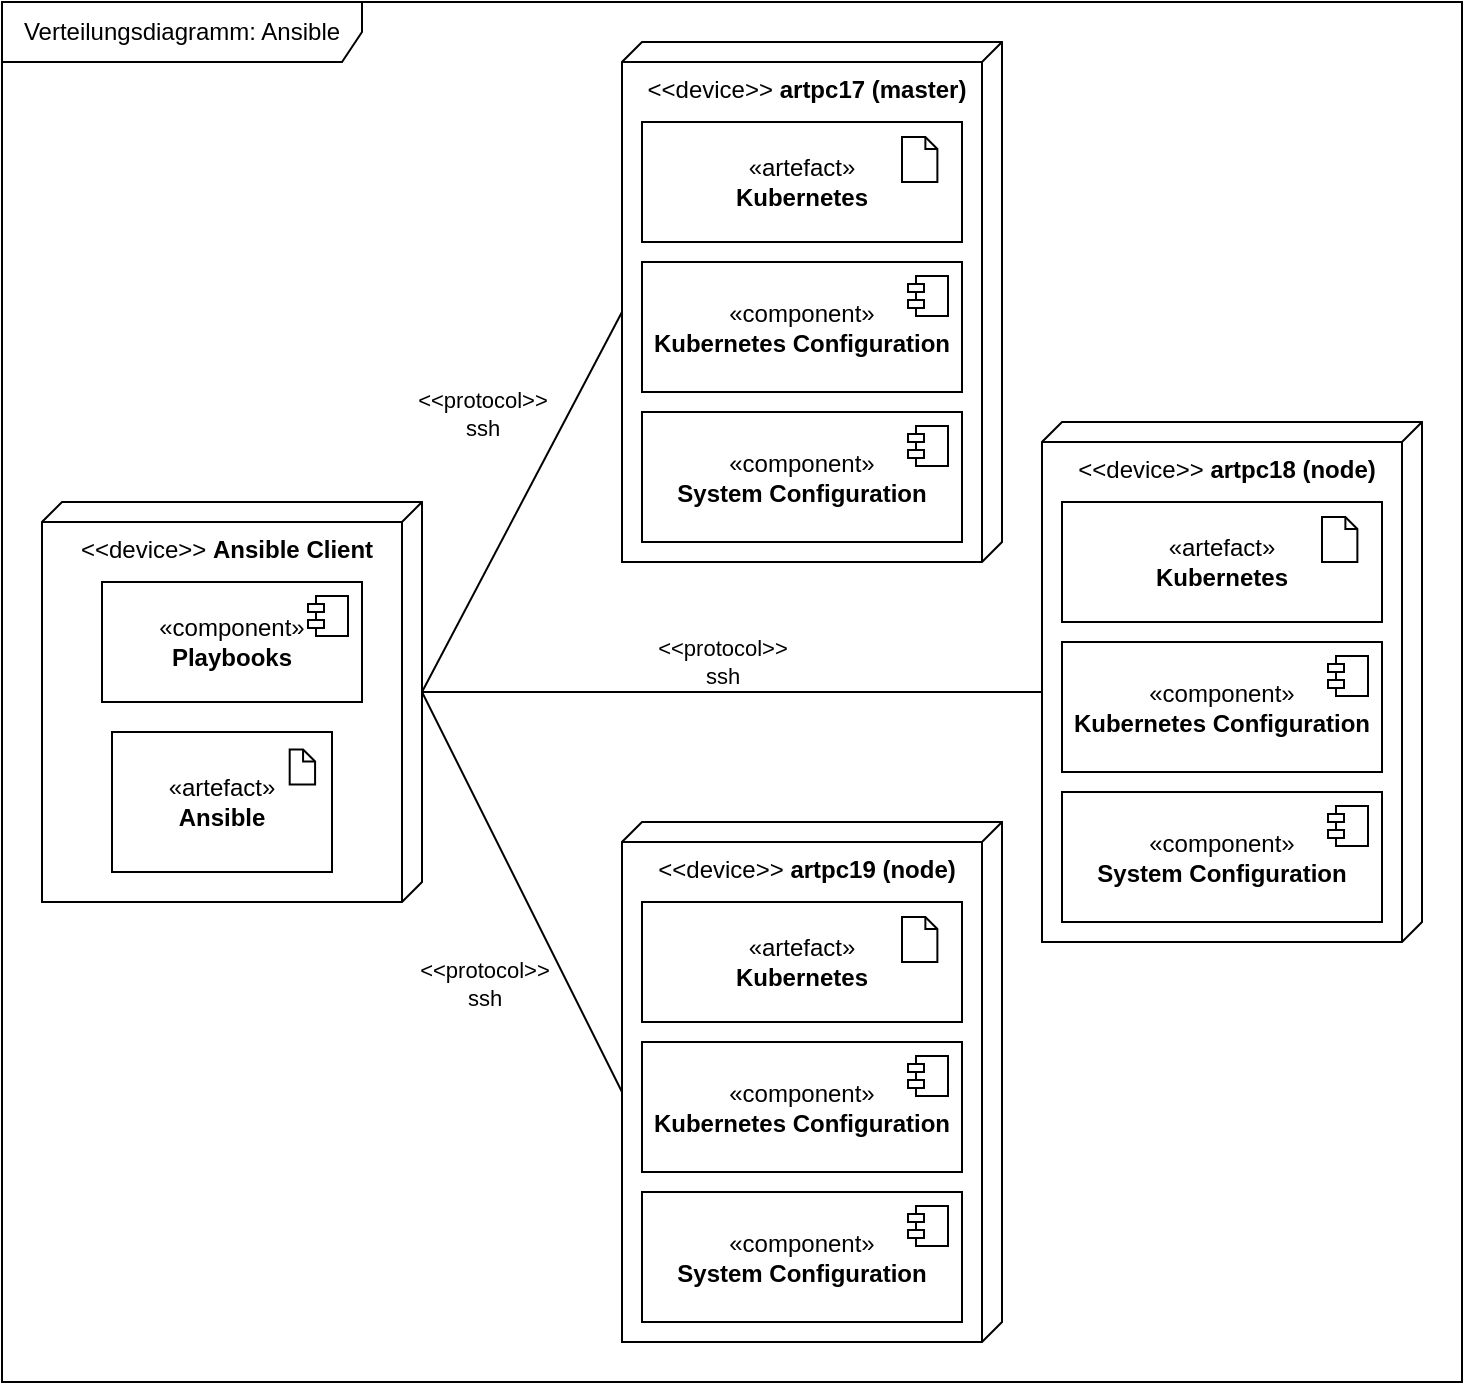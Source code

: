 <mxfile version="24.5.2" type="github">
  <diagram name="Seite-1" id="Og4ClNEy-E3zu0bA_nxo">
    <mxGraphModel dx="1663" dy="682" grid="1" gridSize="10" guides="1" tooltips="1" connect="1" arrows="1" fold="1" page="1" pageScale="1" pageWidth="827" pageHeight="1169" math="0" shadow="0">
      <root>
        <mxCell id="0" />
        <mxCell id="1" parent="0" />
        <mxCell id="W81J2JQ0MfVwSuoms129-17" style="rounded=0;orthogonalLoop=1;jettySize=auto;html=1;exitX=0;exitY=0;exitDx=95;exitDy=0;exitPerimeter=0;entryX=0;entryY=0;entryDx=135;entryDy=190;entryPerimeter=0;endArrow=none;endFill=0;" parent="1" target="W81J2JQ0MfVwSuoms129-16" edge="1" source="W81J2JQ0MfVwSuoms129-56">
          <mxGeometry relative="1" as="geometry">
            <mxPoint x="300" y="305" as="sourcePoint" />
          </mxGeometry>
        </mxCell>
        <mxCell id="W81J2JQ0MfVwSuoms129-21" value="&amp;lt;&amp;lt;protocol&amp;gt;&amp;gt;&lt;br&gt;ssh" style="edgeLabel;html=1;align=center;verticalAlign=middle;resizable=0;points=[];" parent="W81J2JQ0MfVwSuoms129-17" vertex="1" connectable="0">
          <mxGeometry x="0.06" y="4" relative="1" as="geometry">
            <mxPoint x="-26" y="42" as="offset" />
          </mxGeometry>
        </mxCell>
        <mxCell id="W81J2JQ0MfVwSuoms129-18" value="&amp;lt;&amp;lt;protocol&amp;gt;&amp;gt;&lt;br&gt;ssh" style="rounded=0;orthogonalLoop=1;jettySize=auto;html=1;exitX=0;exitY=0;exitDx=95;exitDy=0;exitPerimeter=0;entryX=0;entryY=0;entryDx=135;entryDy=190;entryPerimeter=0;endArrow=none;endFill=0;" parent="1" target="W81J2JQ0MfVwSuoms129-37" edge="1" source="W81J2JQ0MfVwSuoms129-56">
          <mxGeometry x="-0.032" y="15" relative="1" as="geometry">
            <mxPoint x="300" y="305" as="sourcePoint" />
            <mxPoint x="480" y="300" as="targetPoint" />
            <mxPoint as="offset" />
          </mxGeometry>
        </mxCell>
        <mxCell id="W81J2JQ0MfVwSuoms129-19" style="rounded=0;orthogonalLoop=1;jettySize=auto;html=1;exitX=0;exitY=0;exitDx=95;exitDy=0;exitPerimeter=0;entryX=0;entryY=0;entryDx=135;entryDy=190;entryPerimeter=0;endArrow=none;endFill=0;" parent="1" target="W81J2JQ0MfVwSuoms129-47" edge="1" source="W81J2JQ0MfVwSuoms129-56">
          <mxGeometry relative="1" as="geometry">
            <mxPoint x="300" y="305" as="sourcePoint" />
            <mxPoint x="480" y="120" as="targetPoint" />
          </mxGeometry>
        </mxCell>
        <mxCell id="W81J2JQ0MfVwSuoms129-20" value="&amp;lt;&amp;lt;protocol&amp;gt;&amp;gt;&lt;br&gt;ssh" style="edgeLabel;html=1;align=center;verticalAlign=middle;resizable=0;points=[];" parent="W81J2JQ0MfVwSuoms129-19" vertex="1" connectable="0">
          <mxGeometry x="0.134" relative="1" as="geometry">
            <mxPoint x="-27" y="-32" as="offset" />
          </mxGeometry>
        </mxCell>
        <mxCell id="W81J2JQ0MfVwSuoms129-35" value="" style="group" parent="1" vertex="1" connectable="0">
          <mxGeometry x="400" y="420" width="190" height="260" as="geometry" />
        </mxCell>
        <mxCell id="W81J2JQ0MfVwSuoms129-16" value="&amp;lt;&amp;lt;device&amp;gt;&amp;gt; &lt;b&gt;artpc19 (node)&lt;/b&gt;" style="verticalAlign=top;align=center;shape=cube;size=10;direction=south;html=1;boundedLbl=1;spacingLeft=5;whiteSpace=wrap;" parent="W81J2JQ0MfVwSuoms129-35" vertex="1">
          <mxGeometry width="190" height="260" as="geometry" />
        </mxCell>
        <mxCell id="W81J2JQ0MfVwSuoms129-28" value="«component»&lt;br&gt;&lt;b&gt;System Configuration&lt;/b&gt;" style="html=1;dropTarget=0;whiteSpace=wrap;" parent="W81J2JQ0MfVwSuoms129-35" vertex="1">
          <mxGeometry x="10" y="185" width="160" height="65" as="geometry" />
        </mxCell>
        <mxCell id="W81J2JQ0MfVwSuoms129-29" value="" style="shape=module;jettyWidth=8;jettyHeight=4;" parent="W81J2JQ0MfVwSuoms129-28" vertex="1">
          <mxGeometry x="1" width="20" height="20" relative="1" as="geometry">
            <mxPoint x="-27" y="7" as="offset" />
          </mxGeometry>
        </mxCell>
        <mxCell id="W81J2JQ0MfVwSuoms129-30" value="«component»&lt;br&gt;&lt;b&gt;Kubernetes Configuration&lt;/b&gt;" style="html=1;dropTarget=0;whiteSpace=wrap;" parent="W81J2JQ0MfVwSuoms129-35" vertex="1">
          <mxGeometry x="10" y="110" width="160" height="65" as="geometry" />
        </mxCell>
        <mxCell id="W81J2JQ0MfVwSuoms129-31" value="" style="shape=module;jettyWidth=8;jettyHeight=4;" parent="W81J2JQ0MfVwSuoms129-30" vertex="1">
          <mxGeometry x="1" width="20" height="20" relative="1" as="geometry">
            <mxPoint x="-27" y="7" as="offset" />
          </mxGeometry>
        </mxCell>
        <mxCell id="W81J2JQ0MfVwSuoms129-32" value="" style="group" parent="W81J2JQ0MfVwSuoms129-35" vertex="1" connectable="0">
          <mxGeometry x="10" y="40" width="160" height="60" as="geometry" />
        </mxCell>
        <mxCell id="W81J2JQ0MfVwSuoms129-33" value="«artefact»&lt;br&gt;&lt;b&gt;Kubernetes&lt;/b&gt;" style="html=1;dropTarget=0;whiteSpace=wrap;" parent="W81J2JQ0MfVwSuoms129-32" vertex="1">
          <mxGeometry width="160" height="60" as="geometry" />
        </mxCell>
        <mxCell id="W81J2JQ0MfVwSuoms129-34" value="" style="shape=note2;boundedLbl=1;whiteSpace=wrap;html=1;size=6;verticalAlign=top;align=left;spacingLeft=5;" parent="W81J2JQ0MfVwSuoms129-32" vertex="1">
          <mxGeometry x="130" y="7.5" width="17.69" height="22.5" as="geometry" />
        </mxCell>
        <mxCell id="W81J2JQ0MfVwSuoms129-36" value="" style="group" parent="1" vertex="1" connectable="0">
          <mxGeometry x="610" y="220" width="190" height="260" as="geometry" />
        </mxCell>
        <mxCell id="W81J2JQ0MfVwSuoms129-37" value="&amp;lt;&amp;lt;device&amp;gt;&amp;gt; &lt;b&gt;artpc18 (node)&lt;/b&gt;" style="verticalAlign=top;align=center;shape=cube;size=10;direction=south;html=1;boundedLbl=1;spacingLeft=5;whiteSpace=wrap;" parent="W81J2JQ0MfVwSuoms129-36" vertex="1">
          <mxGeometry width="190" height="260" as="geometry" />
        </mxCell>
        <mxCell id="W81J2JQ0MfVwSuoms129-38" value="«component»&lt;br&gt;&lt;b&gt;System Configuration&lt;/b&gt;" style="html=1;dropTarget=0;whiteSpace=wrap;" parent="W81J2JQ0MfVwSuoms129-36" vertex="1">
          <mxGeometry x="10" y="185" width="160" height="65" as="geometry" />
        </mxCell>
        <mxCell id="W81J2JQ0MfVwSuoms129-39" value="" style="shape=module;jettyWidth=8;jettyHeight=4;" parent="W81J2JQ0MfVwSuoms129-38" vertex="1">
          <mxGeometry x="1" width="20" height="20" relative="1" as="geometry">
            <mxPoint x="-27" y="7" as="offset" />
          </mxGeometry>
        </mxCell>
        <mxCell id="W81J2JQ0MfVwSuoms129-40" value="«component»&lt;br&gt;&lt;b&gt;Kubernetes Configuration&lt;/b&gt;" style="html=1;dropTarget=0;whiteSpace=wrap;" parent="W81J2JQ0MfVwSuoms129-36" vertex="1">
          <mxGeometry x="10" y="110" width="160" height="65" as="geometry" />
        </mxCell>
        <mxCell id="W81J2JQ0MfVwSuoms129-41" value="" style="shape=module;jettyWidth=8;jettyHeight=4;" parent="W81J2JQ0MfVwSuoms129-40" vertex="1">
          <mxGeometry x="1" width="20" height="20" relative="1" as="geometry">
            <mxPoint x="-27" y="7" as="offset" />
          </mxGeometry>
        </mxCell>
        <mxCell id="W81J2JQ0MfVwSuoms129-42" value="" style="group" parent="W81J2JQ0MfVwSuoms129-36" vertex="1" connectable="0">
          <mxGeometry x="10" y="40" width="160" height="60" as="geometry" />
        </mxCell>
        <mxCell id="W81J2JQ0MfVwSuoms129-43" value="«artefact»&lt;br&gt;&lt;b&gt;Kubernetes&lt;/b&gt;" style="html=1;dropTarget=0;whiteSpace=wrap;" parent="W81J2JQ0MfVwSuoms129-42" vertex="1">
          <mxGeometry width="160" height="60" as="geometry" />
        </mxCell>
        <mxCell id="W81J2JQ0MfVwSuoms129-44" value="" style="shape=note2;boundedLbl=1;whiteSpace=wrap;html=1;size=6;verticalAlign=top;align=left;spacingLeft=5;" parent="W81J2JQ0MfVwSuoms129-42" vertex="1">
          <mxGeometry x="130" y="7.5" width="17.69" height="22.5" as="geometry" />
        </mxCell>
        <mxCell id="W81J2JQ0MfVwSuoms129-46" value="" style="group" parent="1" vertex="1" connectable="0">
          <mxGeometry x="400" y="30" width="190" height="260" as="geometry" />
        </mxCell>
        <mxCell id="W81J2JQ0MfVwSuoms129-47" value="&amp;lt;&amp;lt;device&amp;gt;&amp;gt; &lt;b&gt;artpc17 (master)&lt;/b&gt;" style="verticalAlign=top;align=center;shape=cube;size=10;direction=south;html=1;boundedLbl=1;spacingLeft=5;whiteSpace=wrap;" parent="W81J2JQ0MfVwSuoms129-46" vertex="1">
          <mxGeometry width="190" height="260" as="geometry" />
        </mxCell>
        <mxCell id="W81J2JQ0MfVwSuoms129-48" value="«component»&lt;br&gt;&lt;b&gt;System Configuration&lt;/b&gt;" style="html=1;dropTarget=0;whiteSpace=wrap;" parent="W81J2JQ0MfVwSuoms129-46" vertex="1">
          <mxGeometry x="10" y="185" width="160" height="65" as="geometry" />
        </mxCell>
        <mxCell id="W81J2JQ0MfVwSuoms129-49" value="" style="shape=module;jettyWidth=8;jettyHeight=4;" parent="W81J2JQ0MfVwSuoms129-48" vertex="1">
          <mxGeometry x="1" width="20" height="20" relative="1" as="geometry">
            <mxPoint x="-27" y="7" as="offset" />
          </mxGeometry>
        </mxCell>
        <mxCell id="W81J2JQ0MfVwSuoms129-50" value="«component»&lt;br&gt;&lt;b&gt;Kubernetes Configuration&lt;/b&gt;" style="html=1;dropTarget=0;whiteSpace=wrap;" parent="W81J2JQ0MfVwSuoms129-46" vertex="1">
          <mxGeometry x="10" y="110" width="160" height="65" as="geometry" />
        </mxCell>
        <mxCell id="W81J2JQ0MfVwSuoms129-51" value="" style="shape=module;jettyWidth=8;jettyHeight=4;" parent="W81J2JQ0MfVwSuoms129-50" vertex="1">
          <mxGeometry x="1" width="20" height="20" relative="1" as="geometry">
            <mxPoint x="-27" y="7" as="offset" />
          </mxGeometry>
        </mxCell>
        <mxCell id="W81J2JQ0MfVwSuoms129-52" value="" style="group" parent="W81J2JQ0MfVwSuoms129-46" vertex="1" connectable="0">
          <mxGeometry x="10" y="40" width="160" height="60" as="geometry" />
        </mxCell>
        <mxCell id="W81J2JQ0MfVwSuoms129-53" value="«artefact»&lt;br&gt;&lt;b&gt;Kubernetes&lt;/b&gt;" style="html=1;dropTarget=0;whiteSpace=wrap;" parent="W81J2JQ0MfVwSuoms129-52" vertex="1">
          <mxGeometry width="160" height="60" as="geometry" />
        </mxCell>
        <mxCell id="W81J2JQ0MfVwSuoms129-54" value="" style="shape=note2;boundedLbl=1;whiteSpace=wrap;html=1;size=6;verticalAlign=top;align=left;spacingLeft=5;" parent="W81J2JQ0MfVwSuoms129-52" vertex="1">
          <mxGeometry x="130" y="7.5" width="17.69" height="22.5" as="geometry" />
        </mxCell>
        <mxCell id="W81J2JQ0MfVwSuoms129-56" value="&amp;lt;&amp;lt;device&amp;gt;&amp;gt; &lt;b&gt;Ansible Client&lt;/b&gt;" style="verticalAlign=top;align=center;shape=cube;size=10;direction=south;html=1;boundedLbl=1;spacingLeft=5;whiteSpace=wrap;" parent="1" vertex="1">
          <mxGeometry x="110" y="260" width="190" height="200" as="geometry" />
        </mxCell>
        <mxCell id="W81J2JQ0MfVwSuoms129-65" value="«component»&lt;br&gt;&lt;b&gt;Playbooks&lt;/b&gt;" style="html=1;dropTarget=0;whiteSpace=wrap;" parent="1" vertex="1">
          <mxGeometry x="140" y="300" width="130" height="60" as="geometry" />
        </mxCell>
        <mxCell id="W81J2JQ0MfVwSuoms129-66" value="" style="shape=module;jettyWidth=8;jettyHeight=4;" parent="W81J2JQ0MfVwSuoms129-65" vertex="1">
          <mxGeometry x="1" width="20" height="20" relative="1" as="geometry">
            <mxPoint x="-27" y="7" as="offset" />
          </mxGeometry>
        </mxCell>
        <mxCell id="W81J2JQ0MfVwSuoms129-67" value="" style="group" parent="1" vertex="1" connectable="0">
          <mxGeometry x="145" y="375" width="110" height="70" as="geometry" />
        </mxCell>
        <mxCell id="W81J2JQ0MfVwSuoms129-68" value="«artefact»&lt;br&gt;&lt;b&gt;Ansible&lt;/b&gt;" style="html=1;dropTarget=0;whiteSpace=wrap;" parent="W81J2JQ0MfVwSuoms129-67" vertex="1">
          <mxGeometry width="110" height="70" as="geometry" />
        </mxCell>
        <mxCell id="W81J2JQ0MfVwSuoms129-69" value="" style="shape=note2;boundedLbl=1;whiteSpace=wrap;html=1;size=6;verticalAlign=top;align=left;spacingLeft=5;" parent="W81J2JQ0MfVwSuoms129-67" vertex="1">
          <mxGeometry x="88.846" y="8.75" width="12.692" height="17.5" as="geometry" />
        </mxCell>
        <mxCell id="W81J2JQ0MfVwSuoms129-70" value="Verteilungsdiagramm: Ansible" style="shape=umlFrame;whiteSpace=wrap;html=1;pointerEvents=0;width=180;height=30;" parent="1" vertex="1">
          <mxGeometry x="90" y="10" width="730" height="690" as="geometry" />
        </mxCell>
      </root>
    </mxGraphModel>
  </diagram>
</mxfile>
